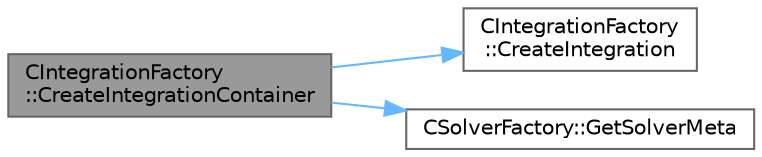 digraph "CIntegrationFactory::CreateIntegrationContainer"
{
 // LATEX_PDF_SIZE
  bgcolor="transparent";
  edge [fontname=Helvetica,fontsize=10,labelfontname=Helvetica,labelfontsize=10];
  node [fontname=Helvetica,fontsize=10,shape=box,height=0.2,width=0.4];
  rankdir="LR";
  Node1 [id="Node000001",label="CIntegrationFactory\l::CreateIntegrationContainer",height=0.2,width=0.4,color="gray40", fillcolor="grey60", style="filled", fontcolor="black",tooltip="Create the integration container based on the current main solver."];
  Node1 -> Node2 [id="edge1_Node000001_Node000002",color="steelblue1",style="solid",tooltip=" "];
  Node2 [id="Node000002",label="CIntegrationFactory\l::CreateIntegration",height=0.2,width=0.4,color="grey40", fillcolor="white", style="filled",URL="$classCIntegrationFactory.html#a167060fe51398ee82ea119096bbc3dad",tooltip="Create a new integration instance based on the current sub solver."];
  Node1 -> Node3 [id="edge2_Node000001_Node000003",color="steelblue1",style="solid",tooltip=" "];
  Node3 [id="Node000003",label="CSolverFactory::GetSolverMeta",height=0.2,width=0.4,color="grey40", fillcolor="white", style="filled",URL="$classCSolverFactory.html#aa18fba170c898b27ad270bfef119cacd",tooltip="Return a sub solver object that contains information about the solver allocated at a specific memory ..."];
}
